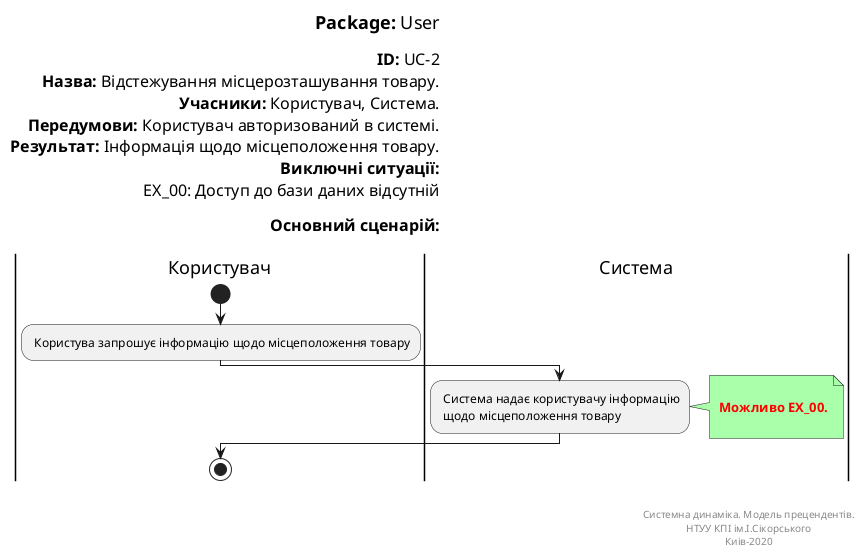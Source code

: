 @startuml
left header
<font color=000 size=18><b>Package:</b> User

<font color=000 size=16><b>ID:</b> UC-2
<font color=000 size=16><b>Назва:</b> Відстежування місцерозташування товару.
<font color=000 size=16><b>Учасники:</b> Користувач, Система.
<font color=000 size=16><b>Передумови:</b> Користувач авторизований в системі.
<font color=000 size=16><b>Результат:</b> Інформація щодо місцеположення товару.
<font color=000 size=16><b>Виключні ситуації:</b>
<font color=000 size=16> EX_00: Доступ до бази даних відсутній

<font color=000 size=16><b>Основний сценарій:</b>

end header

|Користувач|
start
: Користува запрошує інформацію щодо місцеположення товару;

|Система|
: Система надає користувачу інформацію
 щодо місцеположення товару;
note right #aaffaa

<font color=red><b> Можливо EX_00.

end note

|Користувач|
stop;

right footer


Системна динаміка. Модель прецендентів.
НТУУ КПІ ім.І.Сікорського
Киів-2020
end footer
@enduml
